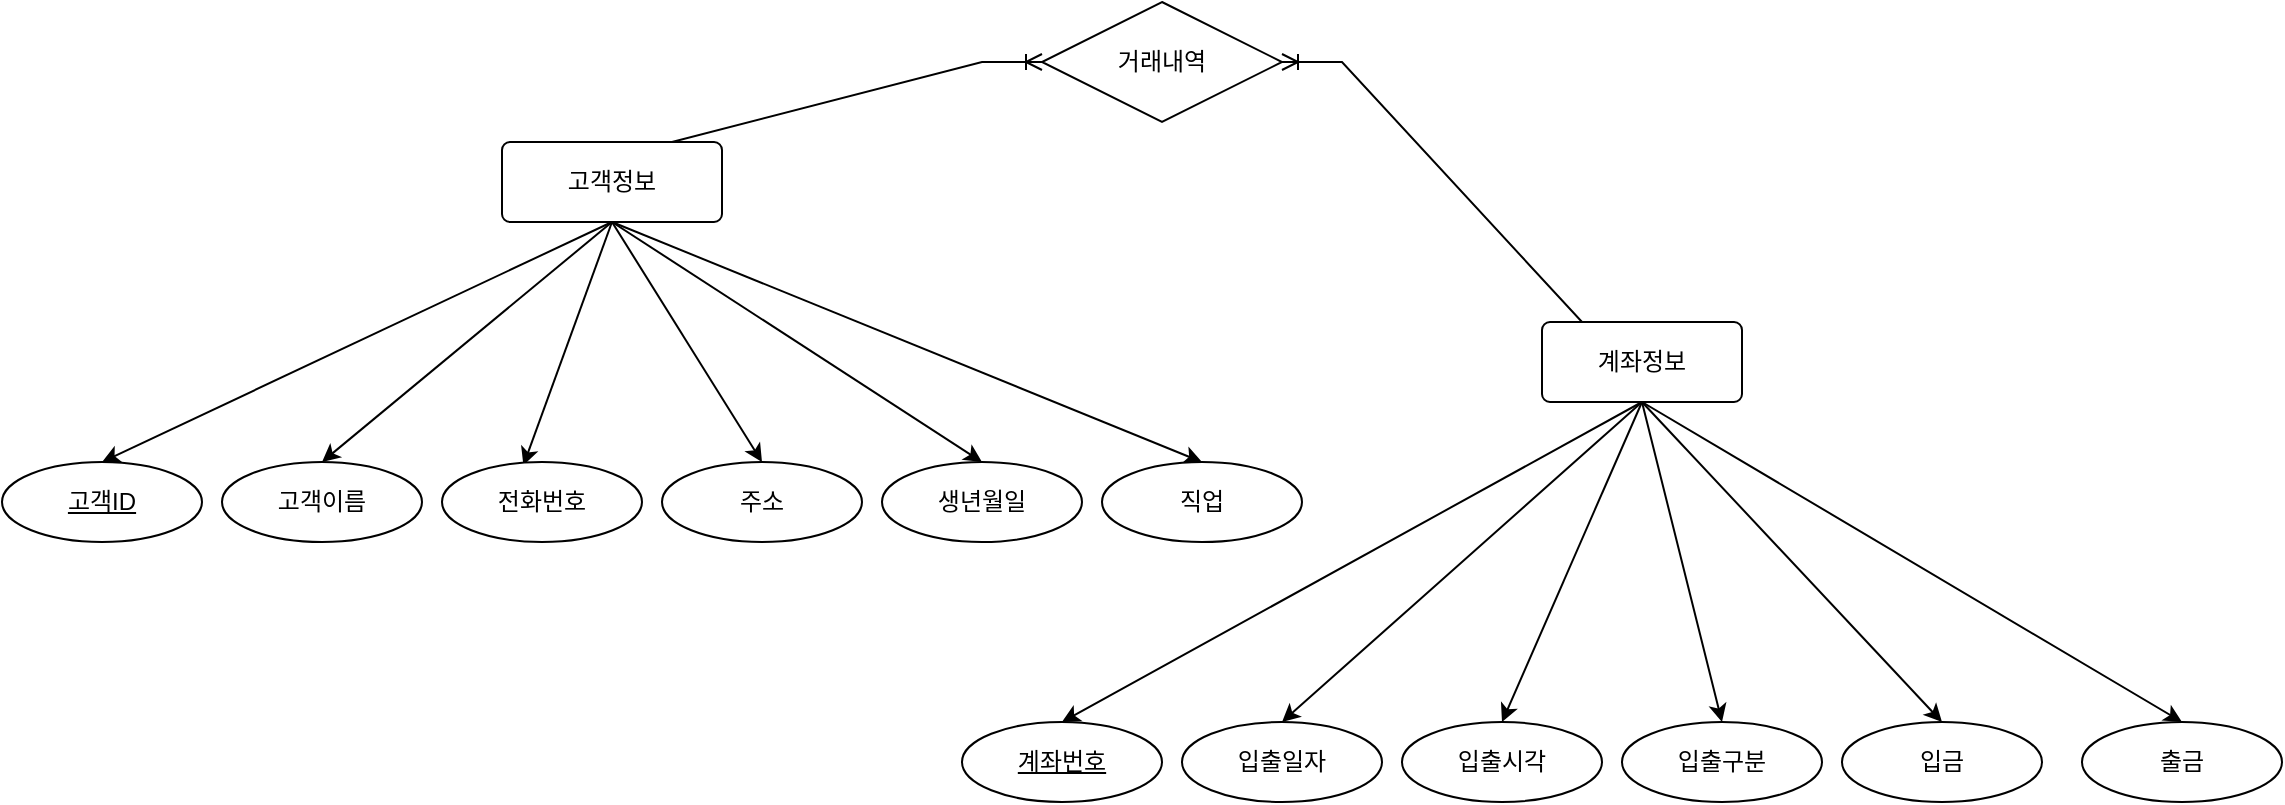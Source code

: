 <mxfile version="21.2.1" type="device">
  <diagram name="페이지-1" id="TXAw21Vn-HOKEwBjp5xd">
    <mxGraphModel dx="1770" dy="1115" grid="1" gridSize="10" guides="1" tooltips="1" connect="1" arrows="1" fold="1" page="1" pageScale="1" pageWidth="4681" pageHeight="3300" math="0" shadow="0">
      <root>
        <mxCell id="0" />
        <mxCell id="1" parent="0" />
        <mxCell id="gAsIAId-F6kumP-rMcoh-8" style="rounded=0;orthogonalLoop=1;jettySize=auto;html=1;entryX=0.5;entryY=0;entryDx=0;entryDy=0;exitX=0.5;exitY=1;exitDx=0;exitDy=0;" edge="1" parent="1" source="gAsIAId-F6kumP-rMcoh-1" target="gAsIAId-F6kumP-rMcoh-2">
          <mxGeometry relative="1" as="geometry">
            <mxPoint x="305" y="330" as="sourcePoint" />
          </mxGeometry>
        </mxCell>
        <mxCell id="gAsIAId-F6kumP-rMcoh-9" style="rounded=0;orthogonalLoop=1;jettySize=auto;html=1;entryX=0.5;entryY=0;entryDx=0;entryDy=0;exitX=0.5;exitY=1;exitDx=0;exitDy=0;" edge="1" parent="1" source="gAsIAId-F6kumP-rMcoh-1" target="gAsIAId-F6kumP-rMcoh-3">
          <mxGeometry relative="1" as="geometry" />
        </mxCell>
        <mxCell id="gAsIAId-F6kumP-rMcoh-10" style="rounded=0;orthogonalLoop=1;jettySize=auto;html=1;entryX=0.407;entryY=0.042;entryDx=0;entryDy=0;entryPerimeter=0;exitX=0.5;exitY=1;exitDx=0;exitDy=0;" edge="1" parent="1" source="gAsIAId-F6kumP-rMcoh-1" target="gAsIAId-F6kumP-rMcoh-4">
          <mxGeometry relative="1" as="geometry" />
        </mxCell>
        <mxCell id="gAsIAId-F6kumP-rMcoh-11" style="rounded=0;orthogonalLoop=1;jettySize=auto;html=1;exitX=0.5;exitY=1;exitDx=0;exitDy=0;entryX=0.5;entryY=0;entryDx=0;entryDy=0;" edge="1" parent="1" source="gAsIAId-F6kumP-rMcoh-1" target="gAsIAId-F6kumP-rMcoh-5">
          <mxGeometry relative="1" as="geometry" />
        </mxCell>
        <mxCell id="gAsIAId-F6kumP-rMcoh-12" style="rounded=0;orthogonalLoop=1;jettySize=auto;html=1;exitX=0.5;exitY=1;exitDx=0;exitDy=0;entryX=0.5;entryY=0;entryDx=0;entryDy=0;" edge="1" parent="1" source="gAsIAId-F6kumP-rMcoh-1" target="gAsIAId-F6kumP-rMcoh-6">
          <mxGeometry relative="1" as="geometry" />
        </mxCell>
        <mxCell id="gAsIAId-F6kumP-rMcoh-13" style="rounded=0;orthogonalLoop=1;jettySize=auto;html=1;exitX=0.5;exitY=1;exitDx=0;exitDy=0;entryX=0.5;entryY=0;entryDx=0;entryDy=0;" edge="1" parent="1" source="gAsIAId-F6kumP-rMcoh-1" target="gAsIAId-F6kumP-rMcoh-7">
          <mxGeometry relative="1" as="geometry" />
        </mxCell>
        <mxCell id="gAsIAId-F6kumP-rMcoh-1" value="고객정보" style="rounded=1;arcSize=10;whiteSpace=wrap;html=1;align=center;" vertex="1" parent="1">
          <mxGeometry x="260" y="280" width="110" height="40" as="geometry" />
        </mxCell>
        <mxCell id="gAsIAId-F6kumP-rMcoh-2" value="고객ID" style="ellipse;whiteSpace=wrap;html=1;align=center;fontStyle=4;" vertex="1" parent="1">
          <mxGeometry x="10" y="440" width="100" height="40" as="geometry" />
        </mxCell>
        <mxCell id="gAsIAId-F6kumP-rMcoh-3" value="고객이름" style="ellipse;whiteSpace=wrap;html=1;align=center;" vertex="1" parent="1">
          <mxGeometry x="120" y="440" width="100" height="40" as="geometry" />
        </mxCell>
        <mxCell id="gAsIAId-F6kumP-rMcoh-4" value="전화번호" style="ellipse;whiteSpace=wrap;html=1;align=center;" vertex="1" parent="1">
          <mxGeometry x="230" y="440" width="100" height="40" as="geometry" />
        </mxCell>
        <mxCell id="gAsIAId-F6kumP-rMcoh-5" value="주소" style="ellipse;whiteSpace=wrap;html=1;align=center;" vertex="1" parent="1">
          <mxGeometry x="340" y="440" width="100" height="40" as="geometry" />
        </mxCell>
        <mxCell id="gAsIAId-F6kumP-rMcoh-6" value="생년월일" style="ellipse;whiteSpace=wrap;html=1;align=center;" vertex="1" parent="1">
          <mxGeometry x="450" y="440" width="100" height="40" as="geometry" />
        </mxCell>
        <mxCell id="gAsIAId-F6kumP-rMcoh-7" value="직업" style="ellipse;whiteSpace=wrap;html=1;align=center;" vertex="1" parent="1">
          <mxGeometry x="560" y="440" width="100" height="40" as="geometry" />
        </mxCell>
        <mxCell id="gAsIAId-F6kumP-rMcoh-14" value="계좌정보" style="rounded=1;arcSize=10;whiteSpace=wrap;html=1;align=center;" vertex="1" parent="1">
          <mxGeometry x="780" y="370" width="100" height="40" as="geometry" />
        </mxCell>
        <mxCell id="gAsIAId-F6kumP-rMcoh-15" value="계좌번호" style="ellipse;whiteSpace=wrap;html=1;align=center;fontStyle=4;" vertex="1" parent="1">
          <mxGeometry x="490" y="570" width="100" height="40" as="geometry" />
        </mxCell>
        <mxCell id="gAsIAId-F6kumP-rMcoh-16" value="입출일자" style="ellipse;whiteSpace=wrap;html=1;align=center;" vertex="1" parent="1">
          <mxGeometry x="600" y="570" width="100" height="40" as="geometry" />
        </mxCell>
        <mxCell id="gAsIAId-F6kumP-rMcoh-17" value="입출시각" style="ellipse;whiteSpace=wrap;html=1;align=center;" vertex="1" parent="1">
          <mxGeometry x="710" y="570" width="100" height="40" as="geometry" />
        </mxCell>
        <mxCell id="gAsIAId-F6kumP-rMcoh-18" value="입출구분" style="ellipse;whiteSpace=wrap;html=1;align=center;" vertex="1" parent="1">
          <mxGeometry x="820" y="570" width="100" height="40" as="geometry" />
        </mxCell>
        <mxCell id="gAsIAId-F6kumP-rMcoh-19" value="입금" style="ellipse;whiteSpace=wrap;html=1;align=center;" vertex="1" parent="1">
          <mxGeometry x="930" y="570" width="100" height="40" as="geometry" />
        </mxCell>
        <mxCell id="gAsIAId-F6kumP-rMcoh-20" value="출금" style="ellipse;whiteSpace=wrap;html=1;align=center;" vertex="1" parent="1">
          <mxGeometry x="1050" y="570" width="100" height="40" as="geometry" />
        </mxCell>
        <mxCell id="gAsIAId-F6kumP-rMcoh-21" style="rounded=0;orthogonalLoop=1;jettySize=auto;html=1;entryX=0.5;entryY=0;entryDx=0;entryDy=0;exitX=0.5;exitY=1;exitDx=0;exitDy=0;" edge="1" parent="1" source="gAsIAId-F6kumP-rMcoh-14" target="gAsIAId-F6kumP-rMcoh-15">
          <mxGeometry relative="1" as="geometry">
            <mxPoint x="990" y="410" as="sourcePoint" />
            <mxPoint x="735" y="530" as="targetPoint" />
          </mxGeometry>
        </mxCell>
        <mxCell id="gAsIAId-F6kumP-rMcoh-22" style="rounded=0;orthogonalLoop=1;jettySize=auto;html=1;entryX=0.5;entryY=0;entryDx=0;entryDy=0;exitX=0.5;exitY=1;exitDx=0;exitDy=0;" edge="1" parent="1" source="gAsIAId-F6kumP-rMcoh-14" target="gAsIAId-F6kumP-rMcoh-16">
          <mxGeometry relative="1" as="geometry">
            <mxPoint x="1020" y="480" as="sourcePoint" />
            <mxPoint x="720" y="550" as="targetPoint" />
          </mxGeometry>
        </mxCell>
        <mxCell id="gAsIAId-F6kumP-rMcoh-23" style="rounded=0;orthogonalLoop=1;jettySize=auto;html=1;entryX=0.5;entryY=0;entryDx=0;entryDy=0;exitX=0.5;exitY=1;exitDx=0;exitDy=0;" edge="1" parent="1" source="gAsIAId-F6kumP-rMcoh-14" target="gAsIAId-F6kumP-rMcoh-17">
          <mxGeometry relative="1" as="geometry">
            <mxPoint x="910" y="450" as="sourcePoint" />
            <mxPoint x="830" y="550" as="targetPoint" />
          </mxGeometry>
        </mxCell>
        <mxCell id="gAsIAId-F6kumP-rMcoh-24" style="rounded=0;orthogonalLoop=1;jettySize=auto;html=1;entryX=0.5;entryY=0;entryDx=0;entryDy=0;exitX=0.5;exitY=1;exitDx=0;exitDy=0;" edge="1" parent="1" source="gAsIAId-F6kumP-rMcoh-14" target="gAsIAId-F6kumP-rMcoh-18">
          <mxGeometry relative="1" as="geometry">
            <mxPoint x="990" y="450" as="sourcePoint" />
            <mxPoint x="940" y="550" as="targetPoint" />
          </mxGeometry>
        </mxCell>
        <mxCell id="gAsIAId-F6kumP-rMcoh-25" style="rounded=0;orthogonalLoop=1;jettySize=auto;html=1;entryX=0.5;entryY=0;entryDx=0;entryDy=0;exitX=0.5;exitY=1;exitDx=0;exitDy=0;" edge="1" parent="1" source="gAsIAId-F6kumP-rMcoh-14" target="gAsIAId-F6kumP-rMcoh-19">
          <mxGeometry relative="1" as="geometry">
            <mxPoint x="910" y="450" as="sourcePoint" />
            <mxPoint x="1050" y="550" as="targetPoint" />
          </mxGeometry>
        </mxCell>
        <mxCell id="gAsIAId-F6kumP-rMcoh-26" style="rounded=0;orthogonalLoop=1;jettySize=auto;html=1;entryX=0.5;entryY=0;entryDx=0;entryDy=0;exitX=0.5;exitY=1;exitDx=0;exitDy=0;" edge="1" parent="1" source="gAsIAId-F6kumP-rMcoh-14" target="gAsIAId-F6kumP-rMcoh-20">
          <mxGeometry relative="1" as="geometry">
            <mxPoint x="1020" y="480" as="sourcePoint" />
            <mxPoint x="1160" y="550" as="targetPoint" />
          </mxGeometry>
        </mxCell>
        <mxCell id="gAsIAId-F6kumP-rMcoh-31" value="거래내역" style="shape=rhombus;perimeter=rhombusPerimeter;whiteSpace=wrap;html=1;align=center;" vertex="1" parent="1">
          <mxGeometry x="530" y="210" width="120" height="60" as="geometry" />
        </mxCell>
        <mxCell id="gAsIAId-F6kumP-rMcoh-32" value="" style="edgeStyle=entityRelationEdgeStyle;fontSize=12;html=1;endArrow=ERoneToMany;rounded=0;exitX=0.5;exitY=0;exitDx=0;exitDy=0;entryX=0;entryY=0.5;entryDx=0;entryDy=0;" edge="1" parent="1" source="gAsIAId-F6kumP-rMcoh-1" target="gAsIAId-F6kumP-rMcoh-31">
          <mxGeometry width="100" height="100" relative="1" as="geometry">
            <mxPoint x="350" y="270" as="sourcePoint" />
            <mxPoint x="450" y="170" as="targetPoint" />
          </mxGeometry>
        </mxCell>
        <mxCell id="gAsIAId-F6kumP-rMcoh-33" value="" style="edgeStyle=entityRelationEdgeStyle;fontSize=12;html=1;endArrow=ERoneToMany;rounded=0;entryX=1;entryY=0.5;entryDx=0;entryDy=0;exitX=0.5;exitY=0;exitDx=0;exitDy=0;" edge="1" parent="1" source="gAsIAId-F6kumP-rMcoh-14" target="gAsIAId-F6kumP-rMcoh-31">
          <mxGeometry width="100" height="100" relative="1" as="geometry">
            <mxPoint x="650" y="370" as="sourcePoint" />
            <mxPoint x="500" y="190" as="targetPoint" />
          </mxGeometry>
        </mxCell>
      </root>
    </mxGraphModel>
  </diagram>
</mxfile>
